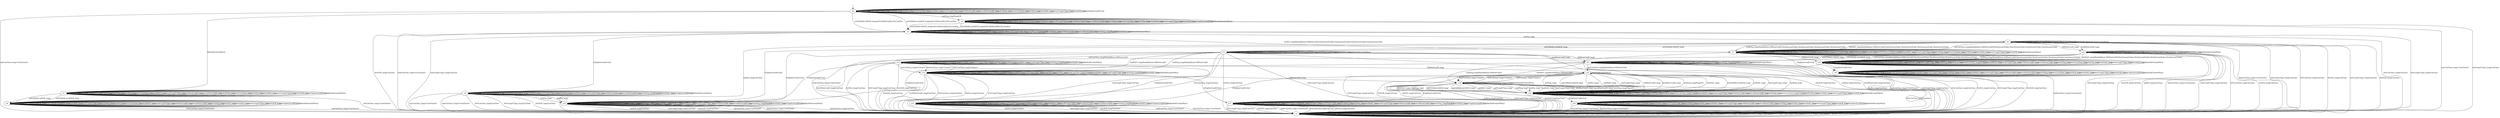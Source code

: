 digraph "../results/quinnModels/quinn-PSK-l-0/learnedModel" {
s0 [label=s0];
s1 [label=s1];
s2 [label=s2];
s3 [label=s3];
s4 [label=s4];
s5 [label=s5];
s6 [label=s6];
s7 [label=s7];
s8 [label=s8];
s9 [label=s9];
s10 [label=s10];
s11 [label=s11];
s12 [label=s12];
s13 [label=s13];
s14 [label=s14];
s15 [label=s15];
s16 [label=s16];
s17 [label=s17];
s18 [label=s18];
s19 [label=s19];
s20 [label=s20];
s21 [label=s21];
s22 [label=s22];
s0 -> s4  [label="initPing_long/PingACK "];
s0 -> s3  [label="initConClose_long/<ConClosed> "];
s0 -> s2  [label="initCltHello-vldACK_long/initSvrHello,hndEncExt,hndFin "];
s0 -> s2  [label="initCltHello-invldACK_long/initSvrHello,hndEncExt,hndFin "];
s0 -> s0  [label="initNoFr_long/ "];
s0 -> s0  [label="initUnxpFrType_long/ "];
s0 -> s0  [label="hndPing_long/ "];
s0 -> s0  [label="hndFin_long/ "];
s0 -> s0  [label="hndConClose_long/ "];
s0 -> s0  [label="hndNoFr_long/ "];
s0 -> s0  [label="hndUnxpFrType_long/ "];
s0 -> s0  [label="VldNewConID_long/ "];
s0 -> s0  [label="InvldNewConID_long/ "];
s0 -> s0  [label="0rttPing_long/ "];
s0 -> s0  [label="0rttConClose_long/ "];
s0 -> s0  [label="0rttFin_long/ "];
s0 -> s0  [label="0rttNoFr_long/ "];
s0 -> s0  [label="0rttUnxpFrType_long/ "];
s0 -> s0  [label="0rttACK_long/ "];
s0 -> s0  [label="[ChgDestConID-Ori]/ "];
s0 -> s1  [label="[RmPadFrmInitPkts]/ "];
s1 -> s1  [label="initPing_long/ "];
s1 -> s3  [label="initConClose_long/<ConClosed> "];
s1 -> s8  [label="initCltHello-vldACK_long/ "];
s1 -> s8  [label="initCltHello-invldACK_long/ "];
s1 -> s1  [label="initNoFr_long/ "];
s1 -> s1  [label="initUnxpFrType_long/ "];
s1 -> s1  [label="hndPing_long/ "];
s1 -> s1  [label="hndFin_long/ "];
s1 -> s1  [label="hndConClose_long/ "];
s1 -> s1  [label="hndNoFr_long/ "];
s1 -> s1  [label="hndUnxpFrType_long/ "];
s1 -> s1  [label="VldNewConID_long/ "];
s1 -> s1  [label="InvldNewConID_long/ "];
s1 -> s1  [label="0rttPing_long/ "];
s1 -> s1  [label="0rttConClose_long/ "];
s1 -> s1  [label="0rttFin_long/ "];
s1 -> s1  [label="0rttNoFr_long/ "];
s1 -> s1  [label="0rttUnxpFrType_long/ "];
s1 -> s1  [label="0rttACK_long/ "];
s1 -> s1  [label="[ChgDestConID-Ori]/ "];
s1 -> s1  [label="[RmPadFrmInitPkts]/ "];
s2 -> s2  [label="initPing_long/ "];
s2 -> s2  [label="initConClose_long/<ConAct> "];
s2 -> s2  [label="initCltHello-vldACK_long/ "];
s2 -> s2  [label="initCltHello-invldACK_long/ "];
s2 -> s2  [label="initNoFr_long/ "];
s2 -> s2  [label="initUnxpFrType_long/ "];
s2 -> s2  [label="hndPing_long/PingACK "];
s2 -> s7  [label="hndFin_long/HndshkDone,VldNewConID,NewSessionTicket,NewSessionTicket,NewSessionTicket,NewSessionTicket "];
s2 -> s3  [label="hndConClose_long/<ConClosed> "];
s2 -> s2  [label="hndNoFr_long/ "];
s2 -> s3  [label="hndUnxpFrType_long/ConClose "];
s2 -> s2  [label="VldNewConID_long/ "];
s2 -> s2  [label="InvldNewConID_long/ "];
s2 -> s2  [label="0rttPing_long/PingACK "];
s2 -> s3  [label="0rttConClose_long/ConClose "];
s2 -> s6  [label="0rttFin_long/ "];
s2 -> s2  [label="0rttNoFr_long/ "];
s2 -> s3  [label="0rttUnxpFrType_long/ConClose "];
s2 -> s3  [label="0rttACK_long/ConClose "];
s2 -> s5  [label="[ChgDestConID-Ori]/ "];
s2 -> s2  [label="[RmPadFrmInitPkts]/ "];
s3 -> s3  [label="initPing_long/<ConClosed> "];
s3 -> s3  [label="initConClose_long/<ConClosed> "];
s3 -> s3  [label="initCltHello-vldACK_long/<ConClosed> "];
s3 -> s3  [label="initCltHello-invldACK_long/<ConClosed> "];
s3 -> s3  [label="initNoFr_long/<ConClosed> "];
s3 -> s3  [label="initUnxpFrType_long/<ConClosed> "];
s3 -> s3  [label="hndPing_long/<ConClosed> "];
s3 -> s3  [label="hndFin_long/<ConClosed> "];
s3 -> s3  [label="hndConClose_long/<ConClosed> "];
s3 -> s3  [label="hndNoFr_long/<ConClosed> "];
s3 -> s3  [label="hndUnxpFrType_long/<ConClosed> "];
s3 -> s3  [label="VldNewConID_long/<ConClosed> "];
s3 -> s3  [label="InvldNewConID_long/<ConClosed> "];
s3 -> s3  [label="0rttPing_long/<ConClosed> "];
s3 -> s3  [label="0rttConClose_long/<ConClosed> "];
s3 -> s3  [label="0rttFin_long/<ConClosed> "];
s3 -> s3  [label="0rttNoFr_long/<ConClosed> "];
s3 -> s3  [label="0rttUnxpFrType_long/<ConClosed> "];
s3 -> s3  [label="0rttACK_long/<ConClosed> "];
s3 -> s3  [label="[ChgDestConID-Ori]/<ConClosed> "];
s3 -> s3  [label="[RmPadFrmInitPkts]/<ConClosed> "];
s4 -> s4  [label="initPing_long/PingACK "];
s4 -> s3  [label="initConClose_long/<ConClosed> "];
s4 -> s2  [label="initCltHello-vldACK_long/initSvrHello,hndEncExt,hndFin "];
s4 -> s2  [label="initCltHello-invldACK_long/initSvrHello,hndEncExt,hndFin "];
s4 -> s4  [label="initNoFr_long/ "];
s4 -> s3  [label="initUnxpFrType_long/ConClose "];
s4 -> s4  [label="hndPing_long/ "];
s4 -> s4  [label="hndFin_long/ "];
s4 -> s4  [label="hndConClose_long/ "];
s4 -> s4  [label="hndNoFr_long/ "];
s4 -> s4  [label="hndUnxpFrType_long/ "];
s4 -> s4  [label="VldNewConID_long/ "];
s4 -> s4  [label="InvldNewConID_long/ "];
s4 -> s4  [label="0rttPing_long/ "];
s4 -> s4  [label="0rttConClose_long/ "];
s4 -> s4  [label="0rttFin_long/ "];
s4 -> s4  [label="0rttNoFr_long/ "];
s4 -> s4  [label="0rttUnxpFrType_long/ "];
s4 -> s4  [label="0rttACK_long/ "];
s4 -> s4  [label="[ChgDestConID-Ori]/ "];
s4 -> s4  [label="[RmPadFrmInitPkts]/ "];
s5 -> s5  [label="initPing_long/ "];
s5 -> s3  [label="initConClose_long/<ConClosed> "];
s5 -> s5  [label="initCltHello-vldACK_long/ "];
s5 -> s5  [label="initCltHello-invldACK_long/ "];
s5 -> s5  [label="initNoFr_long/ "];
s5 -> s5  [label="initUnxpFrType_long/ "];
s5 -> s5  [label="hndPing_long/ "];
s5 -> s12  [label="hndFin_long/ "];
s5 -> s3  [label="hndConClose_long/<ConClosed> "];
s5 -> s5  [label="hndNoFr_long/ "];
s5 -> s5  [label="hndUnxpFrType_long/ "];
s5 -> s5  [label="VldNewConID_long/ "];
s5 -> s5  [label="InvldNewConID_long/ "];
s5 -> s5  [label="0rttPing_long/PingACK "];
s5 -> s3  [label="0rttConClose_long/ConClose "];
s5 -> s12  [label="0rttFin_long/ "];
s5 -> s5  [label="0rttNoFr_long/ "];
s5 -> s3  [label="0rttUnxpFrType_long/ConClose "];
s5 -> s3  [label="0rttACK_long/ConClose "];
s5 -> s5  [label="[ChgDestConID-Ori]/ "];
s5 -> s5  [label="[RmPadFrmInitPkts]/ "];
s6 -> s6  [label="initPing_long/ "];
s6 -> s7  [label="initConClose_long/HndshkDone,VldNewConID,NewSessionTicket,NewSessionTicket,NewSessionTicket,NewSessionTicket "];
s6 -> s11  [label="initCltHello-vldACK_long/ "];
s6 -> s11  [label="initCltHello-invldACK_long/ "];
s6 -> s6  [label="initNoFr_long/ "];
s6 -> s6  [label="initUnxpFrType_long/ "];
s6 -> s7  [label="hndPing_long/HndshkDone,VldNewConID,NewSessionTicket,NewSessionTicket,NewSessionTicket,NewSessionTicket "];
s6 -> s3  [label="hndFin_long/ConClose "];
s6 -> s3  [label="hndConClose_long/<ConClosed> "];
s6 -> s7  [label="hndNoFr_long/HndshkDone,VldNewConID,NewSessionTicket,NewSessionTicket,NewSessionTicket,NewSessionTicket "];
s6 -> s3  [label="hndUnxpFrType_long/ConClose "];
s6 -> s22  [label="VldNewConID_long/ "];
s6 -> s22  [label="InvldNewConID_long/ "];
s6 -> s6  [label="0rttPing_long/PingACK "];
s6 -> s3  [label="0rttConClose_long/ConClose "];
s6 -> s3  [label="0rttFin_long/ConClose "];
s6 -> s6  [label="0rttNoFr_long/ "];
s6 -> s3  [label="0rttUnxpFrType_long/ConClose "];
s6 -> s3  [label="0rttACK_long/ConClose "];
s6 -> s12  [label="[ChgDestConID-Ori]/ "];
s6 -> s6  [label="[RmPadFrmInitPkts]/ "];
s7 -> s7  [label="initPing_long/ "];
s7 -> s7  [label="initConClose_long/<ConAct> "];
s7 -> s7  [label="initCltHello-vldACK_long/ "];
s7 -> s7  [label="initCltHello-invldACK_long/ "];
s7 -> s7  [label="initNoFr_long/ "];
s7 -> s7  [label="initUnxpFrType_long/ "];
s7 -> s7  [label="hndPing_long/ "];
s7 -> s7  [label="hndFin_long/ "];
s7 -> s7  [label="hndConClose_long/<ConAct> "];
s7 -> s7  [label="hndNoFr_long/ "];
s7 -> s7  [label="hndUnxpFrType_long/ "];
s7 -> s10  [label="VldNewConID_long/ "];
s7 -> s3  [label="InvldNewConID_long/ConClose "];
s7 -> s7  [label="0rttPing_long/ "];
s7 -> s7  [label="0rttConClose_long/ "];
s7 -> s7  [label="0rttFin_long/ "];
s7 -> s7  [label="0rttNoFr_long/ "];
s7 -> s7  [label="0rttUnxpFrType_long/ "];
s7 -> s7  [label="0rttACK_long/ "];
s7 -> s9  [label="[ChgDestConID-Ori]/ "];
s7 -> s7  [label="[RmPadFrmInitPkts]/ "];
s8 -> s8  [label="initPing_long/ "];
s8 -> s3  [label="initConClose_long/<ConClosed> "];
s8 -> s8  [label="initCltHello-vldACK_long/ "];
s8 -> s8  [label="initCltHello-invldACK_long/ "];
s8 -> s8  [label="initNoFr_long/ "];
s8 -> s8  [label="initUnxpFrType_long/ "];
s8 -> s8  [label="hndPing_long/ "];
s8 -> s8  [label="hndFin_long/ "];
s8 -> s8  [label="hndConClose_long/ "];
s8 -> s8  [label="hndNoFr_long/ "];
s8 -> s8  [label="hndUnxpFrType_long/ "];
s8 -> s8  [label="VldNewConID_long/ "];
s8 -> s8  [label="InvldNewConID_long/ "];
s8 -> s8  [label="0rttPing_long/ "];
s8 -> s3  [label="0rttConClose_long/<ConClosed> "];
s8 -> s8  [label="0rttFin_long/ "];
s8 -> s8  [label="0rttNoFr_long/ "];
s8 -> s8  [label="0rttUnxpFrType_long/ "];
s8 -> s8  [label="0rttACK_long/ "];
s8 -> s8  [label="[ChgDestConID-Ori]/ "];
s8 -> s8  [label="[RmPadFrmInitPkts]/ "];
s9 -> s9  [label="initPing_long/ "];
s9 -> s9  [label="initConClose_long/ "];
s9 -> s9  [label="initCltHello-vldACK_long/ "];
s9 -> s9  [label="initCltHello-invldACK_long/ "];
s9 -> s9  [label="initNoFr_long/ "];
s9 -> s9  [label="initUnxpFrType_long/ "];
s9 -> s9  [label="hndPing_long/ "];
s9 -> s9  [label="hndFin_long/ "];
s9 -> s3  [label="hndConClose_long/<ConClosed> "];
s9 -> s9  [label="hndNoFr_long/ "];
s9 -> s9  [label="hndUnxpFrType_long/ "];
s9 -> s9  [label="VldNewConID_long/ "];
s9 -> s9  [label="InvldNewConID_long/ "];
s9 -> s9  [label="0rttPing_long/ "];
s9 -> s9  [label="0rttConClose_long/ "];
s9 -> s9  [label="0rttFin_long/ "];
s9 -> s9  [label="0rttNoFr_long/ "];
s9 -> s9  [label="0rttUnxpFrType_long/ "];
s9 -> s9  [label="0rttACK_long/ "];
s9 -> s9  [label="[ChgDestConID-Ori]/ "];
s9 -> s9  [label="[RmPadFrmInitPkts]/ "];
s10 -> s10  [label="initPing_long/ "];
s10 -> s10  [label="initConClose_long/<ConAct> "];
s10 -> s10  [label="initCltHello-vldACK_long/ "];
s10 -> s10  [label="initCltHello-invldACK_long/ "];
s10 -> s10  [label="initNoFr_long/ "];
s10 -> s10  [label="initUnxpFrType_long/ "];
s10 -> s10  [label="hndPing_long/ "];
s10 -> s10  [label="hndFin_long/ "];
s10 -> s10  [label="hndConClose_long/<ConAct> "];
s10 -> s10  [label="hndNoFr_long/ "];
s10 -> s10  [label="hndUnxpFrType_long/ "];
s10 -> s10  [label="VldNewConID_long/ "];
s10 -> s10  [label="InvldNewConID_long/ "];
s10 -> s10  [label="0rttPing_long/ "];
s10 -> s10  [label="0rttConClose_long/ "];
s10 -> s10  [label="0rttFin_long/ "];
s10 -> s10  [label="0rttNoFr_long/ "];
s10 -> s10  [label="0rttUnxpFrType_long/ "];
s10 -> s10  [label="0rttACK_long/ "];
s10 -> s9  [label="[ChgDestConID-Ori]/ "];
s10 -> s10  [label="[RmPadFrmInitPkts]/ "];
s11 -> s11  [label="initPing_long/ "];
s11 -> s14  [label="initConClose_long/HndshkDone,VldNewConID "];
s11 -> s11  [label="initCltHello-vldACK_long/ "];
s11 -> s11  [label="initCltHello-invldACK_long/ "];
s11 -> s11  [label="initNoFr_long/ "];
s11 -> s11  [label="initUnxpFrType_long/ "];
s11 -> s13  [label="hndPing_long/HndshkDone,VldNewConID "];
s11 -> s3  [label="hndFin_long/ConClose "];
s11 -> s3  [label="hndConClose_long/<ConClosed> "];
s11 -> s13  [label="hndNoFr_long/HndshkDone,VldNewConID "];
s11 -> s3  [label="hndUnxpFrType_long/ConClose "];
s11 -> s21  [label="VldNewConID_long/ "];
s11 -> s21  [label="InvldNewConID_long/ "];
s11 -> s11  [label="0rttPing_long/PingACK "];
s11 -> s3  [label="0rttConClose_long/ConClose "];
s11 -> s3  [label="0rttFin_long/ConClose "];
s11 -> s11  [label="0rttNoFr_long/ "];
s11 -> s3  [label="0rttUnxpFrType_long/ConClose "];
s11 -> s3  [label="0rttACK_long/ConClose "];
s11 -> s12  [label="[ChgDestConID-Ori]/ "];
s11 -> s11  [label="[RmPadFrmInitPkts]/ "];
s12 -> s12  [label="initPing_long/ "];
s12 -> s3  [label="initConClose_long/<ConClosed> "];
s12 -> s12  [label="initCltHello-vldACK_long/ "];
s12 -> s12  [label="initCltHello-invldACK_long/ "];
s12 -> s12  [label="initNoFr_long/ "];
s12 -> s12  [label="initUnxpFrType_long/ "];
s12 -> s12  [label="hndPing_long/ "];
s12 -> s12  [label="hndFin_long/ "];
s12 -> s3  [label="hndConClose_long/<ConClosed> "];
s12 -> s12  [label="hndNoFr_long/ "];
s12 -> s12  [label="hndUnxpFrType_long/ "];
s12 -> s12  [label="VldNewConID_long/ "];
s12 -> s12  [label="InvldNewConID_long/ "];
s12 -> s12  [label="0rttPing_long/PingACK "];
s12 -> s3  [label="0rttConClose_long/ConClose "];
s12 -> s3  [label="0rttFin_long/ConClose "];
s12 -> s12  [label="0rttNoFr_long/ "];
s12 -> s3  [label="0rttUnxpFrType_long/ConClose "];
s12 -> s3  [label="0rttACK_long/ConClose "];
s12 -> s12  [label="[ChgDestConID-Ori]/ "];
s12 -> s12  [label="[RmPadFrmInitPkts]/ "];
s13 -> s13  [label="initPing_long/ "];
s13 -> s13  [label="initConClose_long/<ConAct> "];
s13 -> s13  [label="initCltHello-vldACK_long/ "];
s13 -> s13  [label="initCltHello-invldACK_long/ "];
s13 -> s13  [label="initNoFr_long/ "];
s13 -> s13  [label="initUnxpFrType_long/ "];
s13 -> s13  [label="hndPing_long/ "];
s13 -> s13  [label="hndFin_long/ "];
s13 -> s13  [label="hndConClose_long/<ConAct> "];
s13 -> s13  [label="hndNoFr_long/ "];
s13 -> s13  [label="hndUnxpFrType_long/ "];
s13 -> s18  [label="VldNewConID_long/ "];
s13 -> s3  [label="InvldNewConID_long/ConClose "];
s13 -> s13  [label="0rttPing_long/PingACK "];
s13 -> s3  [label="0rttConClose_long/ConClose "];
s13 -> s3  [label="0rttFin_long/ConClose "];
s13 -> s13  [label="0rttNoFr_long/ "];
s13 -> s3  [label="0rttUnxpFrType_long/ConClose "];
s13 -> s3  [label="0rttACK_long/ConClose "];
s13 -> s17  [label="[ChgDestConID-Ori]/ "];
s13 -> s13  [label="[RmPadFrmInitPkts]/ "];
s14 -> s14  [label="initPing_long/ "];
s14 -> s13  [label="initConClose_long/<ConAct> "];
s14 -> s14  [label="initCltHello-vldACK_long/ "];
s14 -> s14  [label="initCltHello-invldACK_long/ "];
s14 -> s14  [label="initNoFr_long/ "];
s14 -> s14  [label="initUnxpFrType_long/ "];
s14 -> s14  [label="hndPing_long/ "];
s14 -> s14  [label="hndFin_long/ "];
s14 -> s13  [label="hndConClose_long/<ConAct> "];
s14 -> s14  [label="hndNoFr_long/ "];
s14 -> s14  [label="hndUnxpFrType_long/ "];
s14 -> s16  [label="VldNewConID_long/ "];
s14 -> s3  [label="InvldNewConID_long/ConClose "];
s14 -> s14  [label="0rttPing_long/PingACK "];
s14 -> s13  [label="0rttConClose_long/<ConAct> "];
s14 -> s3  [label="0rttFin_long/ConClose "];
s14 -> s14  [label="0rttNoFr_long/ "];
s14 -> s3  [label="0rttUnxpFrType_long/ConClose "];
s14 -> s3  [label="0rttACK_long/ConClose "];
s14 -> s15  [label="[ChgDestConID-Ori]/ "];
s14 -> s14  [label="[RmPadFrmInitPkts]/ "];
s15 -> s15  [label="initPing_long/ "];
s15 -> s15  [label="initConClose_long/ "];
s15 -> s15  [label="initCltHello-vldACK_long/ "];
s15 -> s15  [label="initCltHello-invldACK_long/ "];
s15 -> s15  [label="initNoFr_long/ "];
s15 -> s15  [label="initUnxpFrType_long/ "];
s15 -> s15  [label="hndPing_long/ "];
s15 -> s15  [label="hndFin_long/ "];
s15 -> s3  [label="hndConClose_long/<ConClosed> "];
s15 -> s15  [label="hndNoFr_long/ "];
s15 -> s15  [label="hndUnxpFrType_long/ "];
s15 -> s15  [label="VldNewConID_long/ "];
s15 -> s15  [label="InvldNewConID_long/ "];
s15 -> s15  [label="0rttPing_long/PingACK "];
s15 -> s3  [label="0rttConClose_long/<ConClosed> "];
s15 -> s3  [label="0rttFin_long/ConClose "];
s15 -> s15  [label="0rttNoFr_long/ "];
s15 -> s3  [label="0rttUnxpFrType_long/ConClose "];
s15 -> s3  [label="0rttACK_long/ConClose "];
s15 -> s15  [label="[ChgDestConID-Ori]/ "];
s15 -> s15  [label="[RmPadFrmInitPkts]/ "];
s16 -> s19  [label="initPing_long/ "];
s16 -> s18  [label="initConClose_long/<ConAct> "];
s16 -> s19  [label="initCltHello-vldACK_long/ "];
s16 -> s19  [label="initCltHello-invldACK_long/ "];
s16 -> s19  [label="initNoFr_long/ "];
s16 -> s19  [label="initUnxpFrType_long/ "];
s16 -> s19  [label="hndPing_long/ "];
s16 -> s19  [label="hndFin_long/ "];
s16 -> s18  [label="hndConClose_long/<ConAct> "];
s16 -> s19  [label="hndNoFr_long/ "];
s16 -> s19  [label="hndUnxpFrType_long/ "];
s16 -> s19  [label="VldNewConID_long/ "];
s16 -> s19  [label="InvldNewConID_long/ "];
s16 -> s19  [label="0rttPing_long/PingACK "];
s16 -> s18  [label="0rttConClose_long/<ConAct> "];
s16 -> s3  [label="0rttFin_long/ConClose "];
s16 -> s19  [label="0rttNoFr_long/ "];
s16 -> s3  [label="0rttUnxpFrType_long/ConClose "];
s16 -> s3  [label="0rttACK_long/ConClose "];
s16 -> s15  [label="[ChgDestConID-Ori]/ "];
s16 -> s16  [label="[RmPadFrmInitPkts]/ "];
s17 -> s17  [label="initPing_long/ "];
s17 -> s17  [label="initConClose_long/ "];
s17 -> s17  [label="initCltHello-vldACK_long/ "];
s17 -> s17  [label="initCltHello-invldACK_long/ "];
s17 -> s17  [label="initNoFr_long/ "];
s17 -> s17  [label="initUnxpFrType_long/ "];
s17 -> s17  [label="hndPing_long/ "];
s17 -> s17  [label="hndFin_long/ "];
s17 -> s3  [label="hndConClose_long/<ConClosed> "];
s17 -> s17  [label="hndNoFr_long/ "];
s17 -> s17  [label="hndUnxpFrType_long/ "];
s17 -> s17  [label="VldNewConID_long/ "];
s17 -> s17  [label="InvldNewConID_long/ "];
s17 -> s17  [label="0rttPing_long/PingACK "];
s17 -> s3  [label="0rttConClose_long/ConClose "];
s17 -> s3  [label="0rttFin_long/ConClose "];
s17 -> s17  [label="0rttNoFr_long/ "];
s17 -> s3  [label="0rttUnxpFrType_long/ConClose "];
s17 -> s3  [label="0rttACK_long/ConClose "];
s17 -> s17  [label="[ChgDestConID-Ori]/ "];
s17 -> s17  [label="[RmPadFrmInitPkts]/ "];
s18 -> s19  [label="initPing_long/ "];
s18 -> s18  [label="initConClose_long/<ConAct> "];
s18 -> s19  [label="initCltHello-vldACK_long/ "];
s18 -> s19  [label="initCltHello-invldACK_long/ "];
s18 -> s19  [label="initNoFr_long/ "];
s18 -> s19  [label="initUnxpFrType_long/ "];
s18 -> s19  [label="hndPing_long/ "];
s18 -> s19  [label="hndFin_long/ "];
s18 -> s18  [label="hndConClose_long/<ConAct> "];
s18 -> s19  [label="hndNoFr_long/ "];
s18 -> s19  [label="hndUnxpFrType_long/ "];
s18 -> s19  [label="VldNewConID_long/ "];
s18 -> s19  [label="InvldNewConID_long/ "];
s18 -> s19  [label="0rttPing_long/PingACK "];
s18 -> s3  [label="0rttConClose_long/ConClose "];
s18 -> s3  [label="0rttFin_long/ConClose "];
s18 -> s19  [label="0rttNoFr_long/ "];
s18 -> s3  [label="0rttUnxpFrType_long/ConClose "];
s18 -> s3  [label="0rttACK_long/ConClose "];
s18 -> s17  [label="[ChgDestConID-Ori]/ "];
s18 -> s18  [label="[RmPadFrmInitPkts]/ "];
s19 -> s19  [label="initPing_long/ "];
s19 -> s19  [label="initConClose_long/<ConAct> "];
s19 -> s19  [label="initCltHello-vldACK_long/ "];
s19 -> s19  [label="initCltHello-invldACK_long/ "];
s19 -> s19  [label="initNoFr_long/ "];
s19 -> s19  [label="initUnxpFrType_long/ "];
s19 -> s19  [label="hndPing_long/ "];
s19 -> s19  [label="hndFin_long/ "];
s19 -> s19  [label="hndConClose_long/<ConAct> "];
s19 -> s19  [label="hndNoFr_long/ "];
s19 -> s19  [label="hndUnxpFrType_long/ "];
s19 -> s19  [label="VldNewConID_long/ "];
s19 -> s19  [label="InvldNewConID_long/ "];
s19 -> s19  [label="0rttPing_long/ "];
s19 -> s19  [label="0rttConClose_long/<ConAct> "];
s19 -> s19  [label="0rttFin_long/ "];
s19 -> s19  [label="0rttNoFr_long/ "];
s19 -> s19  [label="0rttUnxpFrType_long/ "];
s19 -> s19  [label="0rttACK_long/ "];
s19 -> s20  [label="[ChgDestConID-Ori]/ "];
s19 -> s19  [label="[RmPadFrmInitPkts]/ "];
s20 -> s20  [label="initPing_long/ "];
s20 -> s20  [label="initConClose_long/ "];
s20 -> s20  [label="initCltHello-vldACK_long/ "];
s20 -> s20  [label="initCltHello-invldACK_long/ "];
s20 -> s20  [label="initNoFr_long/ "];
s20 -> s20  [label="initUnxpFrType_long/ "];
s20 -> s20  [label="hndPing_long/ "];
s20 -> s20  [label="hndFin_long/ "];
s20 -> s3  [label="hndConClose_long/<ConClosed> "];
s20 -> s20  [label="hndNoFr_long/ "];
s20 -> s20  [label="hndUnxpFrType_long/ "];
s20 -> s20  [label="VldNewConID_long/ "];
s20 -> s20  [label="InvldNewConID_long/ "];
s20 -> s20  [label="0rttPing_long/ "];
s20 -> s3  [label="0rttConClose_long/<ConClosed> "];
s20 -> s20  [label="0rttFin_long/ "];
s20 -> s20  [label="0rttNoFr_long/ "];
s20 -> s20  [label="0rttUnxpFrType_long/ "];
s20 -> s20  [label="0rttACK_long/ "];
s20 -> s20  [label="[ChgDestConID-Ori]/ "];
s20 -> s20  [label="[RmPadFrmInitPkts]/ "];
s21 -> s21  [label="initPing_long/ "];
s21 -> s16  [label="initConClose_long/HndshkDone,VldNewConID "];
s21 -> s21  [label="initCltHello-vldACK_long/ "];
s21 -> s21  [label="initCltHello-invldACK_long/ "];
s21 -> s21  [label="initNoFr_long/ "];
s21 -> s21  [label="initUnxpFrType_long/ "];
s21 -> s18  [label="hndPing_long/HndshkDone,VldNewConID "];
s21 -> s3  [label="hndFin_long/ConClose "];
s21 -> s3  [label="hndConClose_long/<ConClosed> "];
s21 -> s18  [label="hndNoFr_long/HndshkDone,VldNewConID "];
s21 -> s3  [label="hndUnxpFrType_long/ConClose "];
s21 -> s21  [label="VldNewConID_long/ "];
s21 -> s21  [label="InvldNewConID_long/ "];
s21 -> s21  [label="0rttPing_long/PingACK "];
s21 -> s3  [label="0rttConClose_long/ConClose "];
s21 -> s3  [label="0rttFin_long/ConClose "];
s21 -> s21  [label="0rttNoFr_long/ "];
s21 -> s3  [label="0rttUnxpFrType_long/ConClose "];
s21 -> s3  [label="0rttACK_long/ConClose "];
s21 -> s12  [label="[ChgDestConID-Ori]/ "];
s21 -> s21  [label="[RmPadFrmInitPkts]/ "];
s22 -> s22  [label="initPing_long/ "];
s22 -> s10  [label="initConClose_long/HndshkDone,VldNewConID,NewSessionTicket,NewSessionTicket,NewSessionTicket,NewSessionTicket "];
s22 -> s21  [label="initCltHello-vldACK_long/ "];
s22 -> s21  [label="initCltHello-invldACK_long/ "];
s22 -> s22  [label="initNoFr_long/ "];
s22 -> s22  [label="initUnxpFrType_long/ "];
s22 -> s10  [label="hndPing_long/HndshkDone,VldNewConID,NewSessionTicket,NewSessionTicket,NewSessionTicket,NewSessionTicket "];
s22 -> s3  [label="hndFin_long/ConClose "];
s22 -> s3  [label="hndConClose_long/<ConClosed> "];
s22 -> s10  [label="hndNoFr_long/HndshkDone,VldNewConID,NewSessionTicket,NewSessionTicket,NewSessionTicket,NewSessionTicket "];
s22 -> s3  [label="hndUnxpFrType_long/ConClose "];
s22 -> s22  [label="VldNewConID_long/ "];
s22 -> s22  [label="InvldNewConID_long/ "];
s22 -> s22  [label="0rttPing_long/PingACK "];
s22 -> s3  [label="0rttConClose_long/ConClose "];
s22 -> s3  [label="0rttFin_long/ConClose "];
s22 -> s22  [label="0rttNoFr_long/ "];
s22 -> s3  [label="0rttUnxpFrType_long/ConClose "];
s22 -> s3  [label="0rttACK_long/ConClose "];
s22 -> s12  [label="[ChgDestConID-Ori]/ "];
s22 -> s22  [label="[RmPadFrmInitPkts]/ "];
__start0 [label="", shape=none];
__start0 -> s0  [label=""];
}
